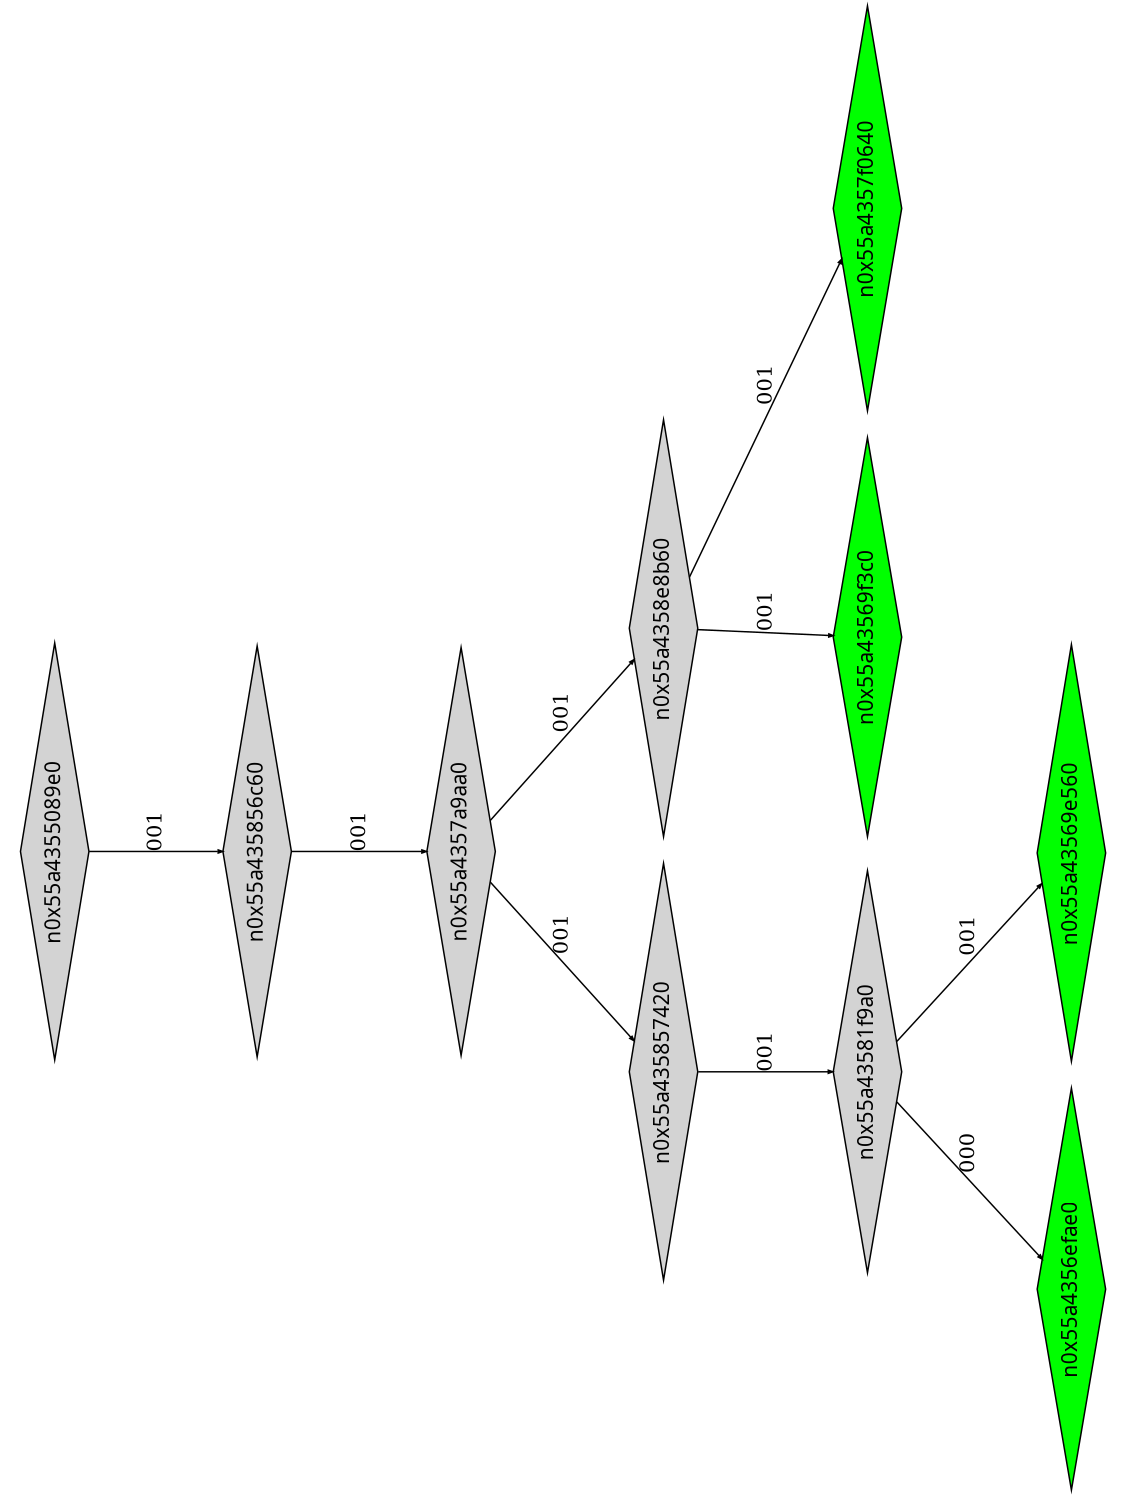 digraph G {
	size="10,7.5";
	ratio=fill;
	rotate=90;
	center = "true";
	node [style="filled",width=.1,height=.1,fontname="Terminus"]
	edge [arrowsize=.3]
	n0x55a4355089e0 [shape=diamond];
	n0x55a4355089e0 -> n0x55a435856c60 [label=001];
	n0x55a435856c60 [shape=diamond];
	n0x55a435856c60 -> n0x55a4357a9aa0 [label=001];
	n0x55a4357a9aa0 [shape=diamond];
	n0x55a4357a9aa0 -> n0x55a435857420 [label=001];
	n0x55a4357a9aa0 -> n0x55a4358e8b60 [label=001];
	n0x55a4358e8b60 [shape=diamond];
	n0x55a4358e8b60 -> n0x55a43569f3c0 [label=001];
	n0x55a4358e8b60 -> n0x55a4357f0640 [label=001];
	n0x55a4357f0640 [shape=diamond,fillcolor=green];
	n0x55a43569f3c0 [shape=diamond,fillcolor=green];
	n0x55a435857420 [shape=diamond];
	n0x55a435857420 -> n0x55a43581f9a0 [label=001];
	n0x55a43581f9a0 [shape=diamond];
	n0x55a43581f9a0 -> n0x55a4356efae0 [label=000];
	n0x55a43581f9a0 -> n0x55a43569e560 [label=001];
	n0x55a43569e560 [shape=diamond,fillcolor=green];
	n0x55a4356efae0 [shape=diamond,fillcolor=green];
}
